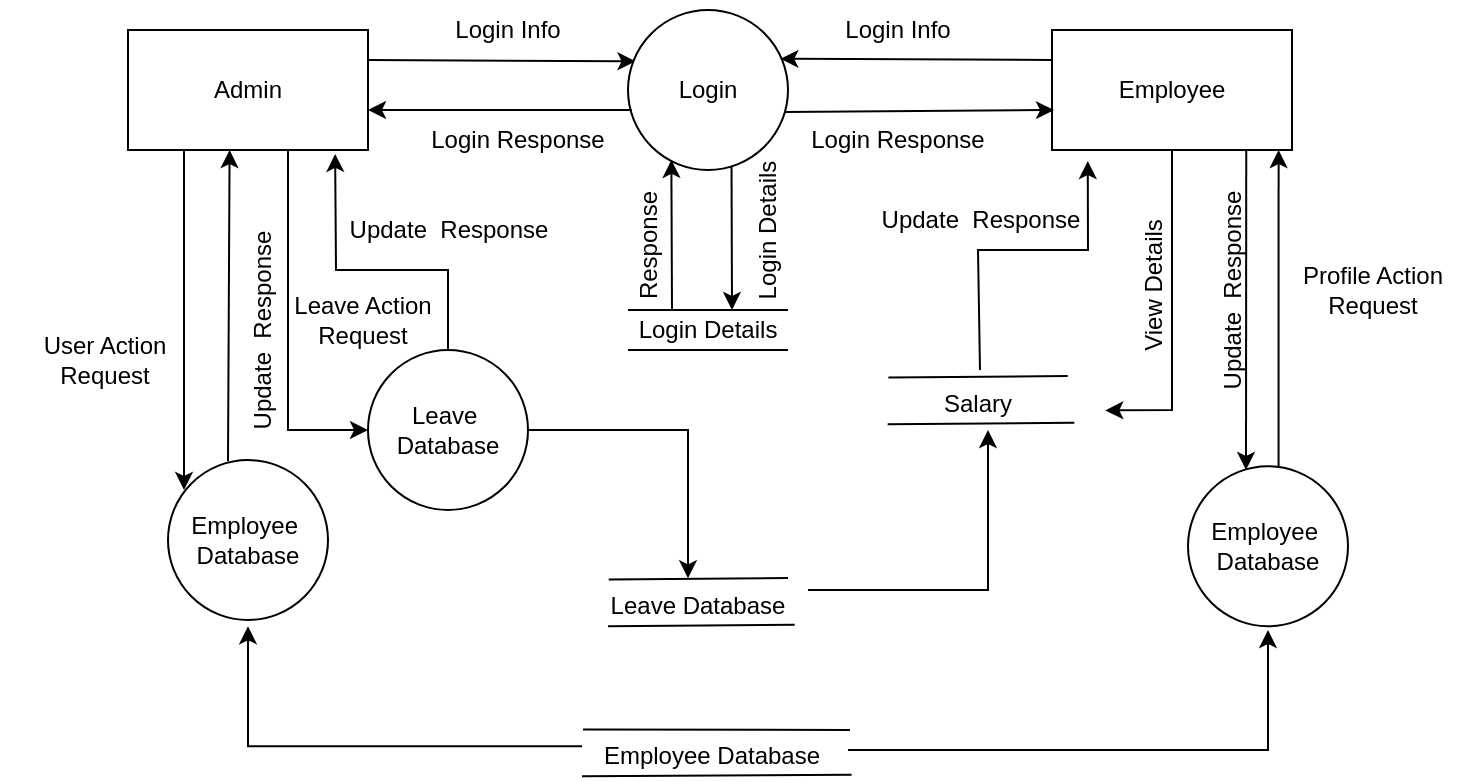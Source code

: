 <mxfile version="22.1.16" type="github">
  <diagram id="prtHgNgQTEPvFCAcTncT" name="Page-1">
    <mxGraphModel dx="1235" dy="614" grid="1" gridSize="10" guides="1" tooltips="1" connect="1" arrows="1" fold="1" page="1" pageScale="1" pageWidth="827" pageHeight="1169" math="0" shadow="0">
      <root>
        <mxCell id="0" />
        <mxCell id="1" parent="0" />
        <mxCell id="q4rXORAgUhLDJRBZg9zl-1" value="Admin" style="rounded=0;whiteSpace=wrap;html=1;" parent="1" vertex="1">
          <mxGeometry x="64" y="330" width="120" height="60" as="geometry" />
        </mxCell>
        <mxCell id="q4rXORAgUhLDJRBZg9zl-2" value="Employee&amp;nbsp;&lt;br&gt;Database" style="ellipse;whiteSpace=wrap;html=1;aspect=fixed;" parent="1" vertex="1">
          <mxGeometry x="84" y="545" width="80" height="80" as="geometry" />
        </mxCell>
        <mxCell id="q4rXORAgUhLDJRBZg9zl-3" value="" style="endArrow=classic;html=1;rounded=0;exitX=0.5;exitY=1;exitDx=0;exitDy=0;" parent="1" edge="1">
          <mxGeometry width="50" height="50" relative="1" as="geometry">
            <mxPoint x="92" y="390" as="sourcePoint" />
            <mxPoint x="92" y="560" as="targetPoint" />
          </mxGeometry>
        </mxCell>
        <mxCell id="q4rXORAgUhLDJRBZg9zl-4" value="Employee" style="rounded=0;whiteSpace=wrap;html=1;" parent="1" vertex="1">
          <mxGeometry x="526" y="330" width="120" height="60" as="geometry" />
        </mxCell>
        <mxCell id="q4rXORAgUhLDJRBZg9zl-5" value="" style="endArrow=classic;html=1;rounded=0;exitX=1;exitY=0.25;exitDx=0;exitDy=0;entryX=0.047;entryY=0.321;entryDx=0;entryDy=0;entryPerimeter=0;" parent="1" source="q4rXORAgUhLDJRBZg9zl-1" target="q4rXORAgUhLDJRBZg9zl-7" edge="1">
          <mxGeometry width="50" height="50" relative="1" as="geometry">
            <mxPoint x="214" y="370" as="sourcePoint" />
            <mxPoint x="314" y="344" as="targetPoint" />
          </mxGeometry>
        </mxCell>
        <mxCell id="q4rXORAgUhLDJRBZg9zl-6" value="" style="endArrow=classic;html=1;rounded=0;entryX=0.75;entryY=1;entryDx=0;entryDy=0;exitX=0.566;exitY=0.023;exitDx=0;exitDy=0;exitPerimeter=0;" parent="1" source="q4rXORAgUhLDJRBZg9zl-53" edge="1">
          <mxGeometry width="50" height="50" relative="1" as="geometry">
            <mxPoint x="638.5" y="545.64" as="sourcePoint" />
            <mxPoint x="639.3" y="390" as="targetPoint" />
          </mxGeometry>
        </mxCell>
        <mxCell id="q4rXORAgUhLDJRBZg9zl-7" value="Login" style="ellipse;whiteSpace=wrap;html=1;aspect=fixed;" parent="1" vertex="1">
          <mxGeometry x="314" y="320" width="80" height="80" as="geometry" />
        </mxCell>
        <mxCell id="q4rXORAgUhLDJRBZg9zl-8" value="" style="endArrow=classic;html=1;rounded=0;entryX=0.271;entryY=0.937;entryDx=0;entryDy=0;entryPerimeter=0;" parent="1" target="q4rXORAgUhLDJRBZg9zl-7" edge="1">
          <mxGeometry width="50" height="50" relative="1" as="geometry">
            <mxPoint x="336" y="470" as="sourcePoint" />
            <mxPoint x="336" y="399.12" as="targetPoint" />
          </mxGeometry>
        </mxCell>
        <mxCell id="q4rXORAgUhLDJRBZg9zl-9" value="" style="endArrow=classic;html=1;rounded=0;exitX=0.647;exitY=0.975;exitDx=0;exitDy=0;exitPerimeter=0;" parent="1" source="q4rXORAgUhLDJRBZg9zl-7" edge="1">
          <mxGeometry width="50" height="50" relative="1" as="geometry">
            <mxPoint x="366.08" y="399.04" as="sourcePoint" />
            <mxPoint x="366" y="470" as="targetPoint" />
          </mxGeometry>
        </mxCell>
        <mxCell id="q4rXORAgUhLDJRBZg9zl-10" value="" style="endArrow=classic;html=1;rounded=0;entryX=0.863;entryY=1.033;entryDx=0;entryDy=0;entryPerimeter=0;" parent="1" target="q4rXORAgUhLDJRBZg9zl-1" edge="1">
          <mxGeometry width="50" height="50" relative="1" as="geometry">
            <mxPoint x="224" y="490" as="sourcePoint" />
            <mxPoint x="274" y="575" as="targetPoint" />
            <Array as="points">
              <mxPoint x="224" y="450" />
              <mxPoint x="168" y="450" />
            </Array>
          </mxGeometry>
        </mxCell>
        <mxCell id="q4rXORAgUhLDJRBZg9zl-11" value="" style="endArrow=classic;html=1;rounded=0;exitX=0.75;exitY=1;exitDx=0;exitDy=0;" parent="1" edge="1">
          <mxGeometry width="50" height="50" relative="1" as="geometry">
            <mxPoint x="144" y="390" as="sourcePoint" />
            <mxPoint x="184" y="530" as="targetPoint" />
            <Array as="points">
              <mxPoint x="144" y="530" />
            </Array>
          </mxGeometry>
        </mxCell>
        <mxCell id="q4rXORAgUhLDJRBZg9zl-12" value="" style="endArrow=classic;html=1;rounded=0;entryX=0.952;entryY=0.305;entryDx=0;entryDy=0;entryPerimeter=0;exitX=0;exitY=0.25;exitDx=0;exitDy=0;" parent="1" source="q4rXORAgUhLDJRBZg9zl-4" target="q4rXORAgUhLDJRBZg9zl-7" edge="1">
          <mxGeometry width="50" height="50" relative="1" as="geometry">
            <mxPoint x="514.12" y="345.56" as="sourcePoint" />
            <mxPoint x="386.32" y="344.84" as="targetPoint" />
          </mxGeometry>
        </mxCell>
        <mxCell id="q4rXORAgUhLDJRBZg9zl-13" value="" style="endArrow=classic;html=1;rounded=0;exitX=1;exitY=0.25;exitDx=0;exitDy=0;entryX=0.066;entryY=0.295;entryDx=0;entryDy=0;entryPerimeter=0;" parent="1" edge="1">
          <mxGeometry width="50" height="50" relative="1" as="geometry">
            <mxPoint x="392" y="371" as="sourcePoint" />
            <mxPoint x="527" y="370" as="targetPoint" />
          </mxGeometry>
        </mxCell>
        <mxCell id="q4rXORAgUhLDJRBZg9zl-14" value="" style="endArrow=classic;html=1;rounded=0;entryX=0.952;entryY=0.305;entryDx=0;entryDy=0;entryPerimeter=0;exitX=0.023;exitY=0.625;exitDx=0;exitDy=0;exitPerimeter=0;" parent="1" source="q4rXORAgUhLDJRBZg9zl-7" edge="1">
          <mxGeometry width="50" height="50" relative="1" as="geometry">
            <mxPoint x="314" y="370" as="sourcePoint" />
            <mxPoint x="184" y="370" as="targetPoint" />
          </mxGeometry>
        </mxCell>
        <mxCell id="q4rXORAgUhLDJRBZg9zl-15" value="Login&amp;nbsp;Response" style="text;html=1;strokeColor=none;fillColor=none;align=center;verticalAlign=middle;whiteSpace=wrap;rounded=0;" parent="1" vertex="1">
          <mxGeometry x="214" y="370" width="90" height="30" as="geometry" />
        </mxCell>
        <mxCell id="q4rXORAgUhLDJRBZg9zl-16" value="Login Info" style="text;html=1;strokeColor=none;fillColor=none;align=center;verticalAlign=middle;whiteSpace=wrap;rounded=0;" parent="1" vertex="1">
          <mxGeometry x="204" y="320" width="100" height="20" as="geometry" />
        </mxCell>
        <mxCell id="q4rXORAgUhLDJRBZg9zl-17" value="Login Info" style="text;html=1;strokeColor=none;fillColor=none;align=center;verticalAlign=middle;whiteSpace=wrap;rounded=0;" parent="1" vertex="1">
          <mxGeometry x="419" y="315" width="60" height="30" as="geometry" />
        </mxCell>
        <mxCell id="q4rXORAgUhLDJRBZg9zl-18" value="Login&amp;nbsp;Response" style="text;html=1;strokeColor=none;fillColor=none;align=center;verticalAlign=middle;whiteSpace=wrap;rounded=0;" parent="1" vertex="1">
          <mxGeometry x="404" y="370" width="90" height="30" as="geometry" />
        </mxCell>
        <mxCell id="q4rXORAgUhLDJRBZg9zl-21" value="" style="endArrow=none;html=1;rounded=0;" parent="1" edge="1">
          <mxGeometry width="50" height="50" relative="1" as="geometry">
            <mxPoint x="314" y="470" as="sourcePoint" />
            <mxPoint x="394" y="470" as="targetPoint" />
          </mxGeometry>
        </mxCell>
        <mxCell id="q4rXORAgUhLDJRBZg9zl-24" value="Response" style="text;html=1;strokeColor=none;fillColor=none;align=center;verticalAlign=middle;whiteSpace=wrap;rounded=0;rotation=270;" parent="1" vertex="1">
          <mxGeometry x="294" y="427.5" width="60" height="20" as="geometry" />
        </mxCell>
        <mxCell id="q4rXORAgUhLDJRBZg9zl-25" value="Login Details" style="text;html=1;strokeColor=none;fillColor=none;align=center;verticalAlign=middle;whiteSpace=wrap;rounded=0;rotation=270;" parent="1" vertex="1">
          <mxGeometry x="344" y="420" width="80" height="20" as="geometry" />
        </mxCell>
        <mxCell id="q4rXORAgUhLDJRBZg9zl-26" value="Login Details" style="text;html=1;strokeColor=none;fillColor=none;align=center;verticalAlign=middle;whiteSpace=wrap;rounded=0;rotation=0;" parent="1" vertex="1">
          <mxGeometry x="309" y="470" width="90" height="20" as="geometry" />
        </mxCell>
        <mxCell id="q4rXORAgUhLDJRBZg9zl-27" value="" style="endArrow=none;html=1;rounded=0;" parent="1" edge="1">
          <mxGeometry width="50" height="50" relative="1" as="geometry">
            <mxPoint x="314" y="490" as="sourcePoint" />
            <mxPoint x="394" y="490" as="targetPoint" />
          </mxGeometry>
        </mxCell>
        <mxCell id="q4rXORAgUhLDJRBZg9zl-28" value="Leave&amp;nbsp;&lt;br&gt;Database" style="ellipse;whiteSpace=wrap;html=1;aspect=fixed;" parent="1" vertex="1">
          <mxGeometry x="184" y="490" width="80" height="80" as="geometry" />
        </mxCell>
        <mxCell id="q4rXORAgUhLDJRBZg9zl-29" value="Update&amp;nbsp; Response" style="text;html=1;strokeColor=none;fillColor=none;align=center;verticalAlign=middle;whiteSpace=wrap;rounded=0;" parent="1" vertex="1">
          <mxGeometry x="171.5" y="415" width="105" height="30" as="geometry" />
        </mxCell>
        <mxCell id="q4rXORAgUhLDJRBZg9zl-30" value="Update&amp;nbsp; Response" style="text;html=1;strokeColor=none;fillColor=none;align=center;verticalAlign=middle;whiteSpace=wrap;rounded=0;rotation=270;" parent="1" vertex="1">
          <mxGeometry x="79" y="470" width="105" height="20" as="geometry" />
        </mxCell>
        <mxCell id="q4rXORAgUhLDJRBZg9zl-31" value="Leave Action Request" style="text;html=1;strokeColor=none;fillColor=none;align=center;verticalAlign=middle;whiteSpace=wrap;rounded=0;" parent="1" vertex="1">
          <mxGeometry x="129" y="460" width="105" height="30" as="geometry" />
        </mxCell>
        <mxCell id="q4rXORAgUhLDJRBZg9zl-32" value="User Action Request" style="text;html=1;strokeColor=none;fillColor=none;align=center;verticalAlign=middle;whiteSpace=wrap;rounded=0;" parent="1" vertex="1">
          <mxGeometry y="480" width="105" height="30" as="geometry" />
        </mxCell>
        <mxCell id="q4rXORAgUhLDJRBZg9zl-33" value="" style="endArrow=none;html=1;rounded=0;exitX=0.004;exitY=-0.168;exitDx=0;exitDy=0;exitPerimeter=0;" parent="1" source="q4rXORAgUhLDJRBZg9zl-34" edge="1">
          <mxGeometry width="50" height="50" relative="1" as="geometry">
            <mxPoint x="309" y="604.13" as="sourcePoint" />
            <mxPoint x="394" y="604" as="targetPoint" />
          </mxGeometry>
        </mxCell>
        <mxCell id="q4rXORAgUhLDJRBZg9zl-34" value="Leave Database" style="text;html=1;strokeColor=none;fillColor=none;align=center;verticalAlign=middle;whiteSpace=wrap;rounded=0;rotation=0;" parent="1" vertex="1">
          <mxGeometry x="304" y="608.13" width="90" height="20" as="geometry" />
        </mxCell>
        <mxCell id="q4rXORAgUhLDJRBZg9zl-35" value="" style="endArrow=none;html=1;rounded=0;exitX=0;exitY=1;exitDx=0;exitDy=0;entryX=1.037;entryY=0.96;entryDx=0;entryDy=0;entryPerimeter=0;" parent="1" source="q4rXORAgUhLDJRBZg9zl-34" target="q4rXORAgUhLDJRBZg9zl-34" edge="1">
          <mxGeometry width="50" height="50" relative="1" as="geometry">
            <mxPoint x="309" y="627.13" as="sourcePoint" />
            <mxPoint x="404" y="627" as="targetPoint" />
          </mxGeometry>
        </mxCell>
        <mxCell id="q4rXORAgUhLDJRBZg9zl-36" value="" style="endArrow=classic;html=1;rounded=0;exitX=1;exitY=0.5;exitDx=0;exitDy=0;" parent="1" source="q4rXORAgUhLDJRBZg9zl-28" edge="1">
          <mxGeometry width="50" height="50" relative="1" as="geometry">
            <mxPoint x="344" y="434.13" as="sourcePoint" />
            <mxPoint x="344" y="604.13" as="targetPoint" />
            <Array as="points">
              <mxPoint x="344" y="530" />
            </Array>
          </mxGeometry>
        </mxCell>
        <mxCell id="q4rXORAgUhLDJRBZg9zl-38" value="" style="endArrow=classic;html=1;rounded=0;entryX=0.149;entryY=1.092;entryDx=0;entryDy=0;entryPerimeter=0;" parent="1" target="q4rXORAgUhLDJRBZg9zl-4" edge="1">
          <mxGeometry width="50" height="50" relative="1" as="geometry">
            <mxPoint x="490" y="500" as="sourcePoint" />
            <mxPoint x="548.84" y="389.72" as="targetPoint" />
            <Array as="points">
              <mxPoint x="489" y="440" />
              <mxPoint x="544" y="440" />
            </Array>
          </mxGeometry>
        </mxCell>
        <mxCell id="q4rXORAgUhLDJRBZg9zl-39" value="" style="endArrow=classic;html=1;rounded=0;exitX=1;exitY=0.5;exitDx=0;exitDy=0;" parent="1" edge="1">
          <mxGeometry width="50" height="50" relative="1" as="geometry">
            <mxPoint x="404" y="610" as="sourcePoint" />
            <mxPoint x="494" y="530" as="targetPoint" />
            <Array as="points">
              <mxPoint x="494" y="610" />
            </Array>
          </mxGeometry>
        </mxCell>
        <mxCell id="q4rXORAgUhLDJRBZg9zl-40" value="Update&amp;nbsp; Response" style="text;html=1;strokeColor=none;fillColor=none;align=center;verticalAlign=middle;whiteSpace=wrap;rounded=0;" parent="1" vertex="1">
          <mxGeometry x="438" y="410" width="105" height="30" as="geometry" />
        </mxCell>
        <mxCell id="q4rXORAgUhLDJRBZg9zl-43" value="" style="endArrow=classic;html=1;rounded=0;exitX=0.5;exitY=1;exitDx=0;exitDy=0;entryX=0.983;entryY=0.69;entryDx=0;entryDy=0;entryPerimeter=0;" parent="1" source="q4rXORAgUhLDJRBZg9zl-4" edge="1">
          <mxGeometry width="50" height="50" relative="1" as="geometry">
            <mxPoint x="606" y="390" as="sourcePoint" />
            <mxPoint x="552.64" y="520.2" as="targetPoint" />
            <Array as="points">
              <mxPoint x="586" y="520" />
            </Array>
          </mxGeometry>
        </mxCell>
        <mxCell id="q4rXORAgUhLDJRBZg9zl-44" value="View Details" style="text;html=1;strokeColor=none;fillColor=none;align=center;verticalAlign=middle;whiteSpace=wrap;rounded=0;rotation=270;" parent="1" vertex="1">
          <mxGeometry x="524" y="445" width="105" height="25" as="geometry" />
        </mxCell>
        <mxCell id="q4rXORAgUhLDJRBZg9zl-48" value="" style="endArrow=classic;html=1;rounded=0;exitX=0.5;exitY=1;exitDx=0;exitDy=0;" parent="1" edge="1">
          <mxGeometry width="50" height="50" relative="1" as="geometry">
            <mxPoint x="623.12" y="390" as="sourcePoint" />
            <mxPoint x="623" y="550" as="targetPoint" />
          </mxGeometry>
        </mxCell>
        <mxCell id="q4rXORAgUhLDJRBZg9zl-52" value="" style="endArrow=classic;html=1;rounded=0;entryX=0.75;entryY=1;entryDx=0;entryDy=0;exitX=0.64;exitY=0.008;exitDx=0;exitDy=0;exitPerimeter=0;" parent="1" edge="1">
          <mxGeometry width="50" height="50" relative="1" as="geometry">
            <mxPoint x="114" y="545.64" as="sourcePoint" />
            <mxPoint x="114.8" y="390" as="targetPoint" />
          </mxGeometry>
        </mxCell>
        <mxCell id="q4rXORAgUhLDJRBZg9zl-53" value="Employee&amp;nbsp;&lt;br&gt;Database" style="ellipse;whiteSpace=wrap;html=1;aspect=fixed;" parent="1" vertex="1">
          <mxGeometry x="594" y="548.13" width="80" height="80" as="geometry" />
        </mxCell>
        <mxCell id="q4rXORAgUhLDJRBZg9zl-54" value="Update&amp;nbsp; Response" style="text;html=1;strokeColor=none;fillColor=none;align=center;verticalAlign=middle;whiteSpace=wrap;rounded=0;rotation=270;" parent="1" vertex="1">
          <mxGeometry x="564" y="445" width="105" height="30" as="geometry" />
        </mxCell>
        <mxCell id="q4rXORAgUhLDJRBZg9zl-55" value="Profile Action Request" style="text;html=1;strokeColor=none;fillColor=none;align=center;verticalAlign=middle;whiteSpace=wrap;rounded=0;" parent="1" vertex="1">
          <mxGeometry x="634" y="445" width="105" height="30" as="geometry" />
        </mxCell>
        <mxCell id="q4rXORAgUhLDJRBZg9zl-56" value="" style="endArrow=none;html=1;rounded=0;exitX=0.004;exitY=-0.168;exitDx=0;exitDy=0;exitPerimeter=0;" parent="1" source="q4rXORAgUhLDJRBZg9zl-57" edge="1">
          <mxGeometry width="50" height="50" relative="1" as="geometry">
            <mxPoint x="340" y="680.13" as="sourcePoint" />
            <mxPoint x="425" y="680" as="targetPoint" />
          </mxGeometry>
        </mxCell>
        <mxCell id="q4rXORAgUhLDJRBZg9zl-57" value="Employee Database" style="text;html=1;strokeColor=none;fillColor=none;align=center;verticalAlign=middle;whiteSpace=wrap;rounded=0;rotation=0;" parent="1" vertex="1">
          <mxGeometry x="291" y="683.13" width="130" height="20" as="geometry" />
        </mxCell>
        <mxCell id="q4rXORAgUhLDJRBZg9zl-58" value="" style="endArrow=none;html=1;rounded=0;exitX=0;exitY=1;exitDx=0;exitDy=0;entryX=1.037;entryY=0.96;entryDx=0;entryDy=0;entryPerimeter=0;" parent="1" source="q4rXORAgUhLDJRBZg9zl-57" target="q4rXORAgUhLDJRBZg9zl-57" edge="1">
          <mxGeometry width="50" height="50" relative="1" as="geometry">
            <mxPoint x="340" y="703.13" as="sourcePoint" />
            <mxPoint x="435" y="703" as="targetPoint" />
          </mxGeometry>
        </mxCell>
        <mxCell id="q4rXORAgUhLDJRBZg9zl-59" value="" style="endArrow=classic;html=1;rounded=0;" parent="1" edge="1">
          <mxGeometry width="50" height="50" relative="1" as="geometry">
            <mxPoint x="424" y="690" as="sourcePoint" />
            <mxPoint x="634" y="630" as="targetPoint" />
            <Array as="points">
              <mxPoint x="634" y="690" />
            </Array>
          </mxGeometry>
        </mxCell>
        <mxCell id="q4rXORAgUhLDJRBZg9zl-60" value="" style="endArrow=classic;html=1;rounded=0;exitX=0;exitY=0.25;exitDx=0;exitDy=0;" parent="1" source="q4rXORAgUhLDJRBZg9zl-57" edge="1">
          <mxGeometry width="50" height="50" relative="1" as="geometry">
            <mxPoint x="-106" y="688.13" as="sourcePoint" />
            <mxPoint x="124" y="628.13" as="targetPoint" />
            <Array as="points">
              <mxPoint x="124" y="688.13" />
            </Array>
          </mxGeometry>
        </mxCell>
        <mxCell id="AKeQBaeI8V3qUXG5wpFq-1" value="" style="endArrow=none;html=1;rounded=0;exitX=0.004;exitY=-0.168;exitDx=0;exitDy=0;exitPerimeter=0;" edge="1" parent="1" source="AKeQBaeI8V3qUXG5wpFq-2">
          <mxGeometry width="50" height="50" relative="1" as="geometry">
            <mxPoint x="448.84" y="503.13" as="sourcePoint" />
            <mxPoint x="533.84" y="503" as="targetPoint" />
          </mxGeometry>
        </mxCell>
        <mxCell id="AKeQBaeI8V3qUXG5wpFq-2" value="Salary" style="text;html=1;strokeColor=none;fillColor=none;align=center;verticalAlign=middle;whiteSpace=wrap;rounded=0;rotation=0;" vertex="1" parent="1">
          <mxGeometry x="443.84" y="507.13" width="90" height="20" as="geometry" />
        </mxCell>
        <mxCell id="AKeQBaeI8V3qUXG5wpFq-3" value="" style="endArrow=none;html=1;rounded=0;exitX=0;exitY=1;exitDx=0;exitDy=0;entryX=1.037;entryY=0.96;entryDx=0;entryDy=0;entryPerimeter=0;" edge="1" parent="1" source="AKeQBaeI8V3qUXG5wpFq-2" target="AKeQBaeI8V3qUXG5wpFq-2">
          <mxGeometry width="50" height="50" relative="1" as="geometry">
            <mxPoint x="448.84" y="526.13" as="sourcePoint" />
            <mxPoint x="543.84" y="526" as="targetPoint" />
          </mxGeometry>
        </mxCell>
      </root>
    </mxGraphModel>
  </diagram>
</mxfile>
